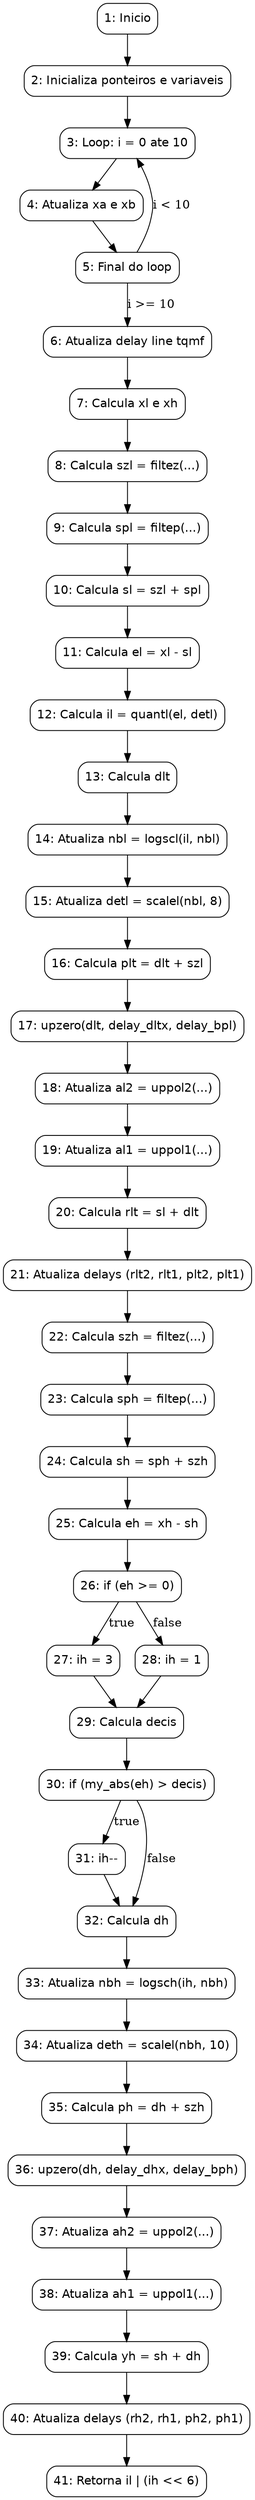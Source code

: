 digraph encode_CFG {
    node [shape=box, style=rounded, fontname="Helvetica"];
    N1 [label="1: Inicio"];
    N2 [label="2: Inicializa ponteiros e variaveis"];
    N3 [label="3: Loop: i = 0 ate 10"];
    N4 [label="4: Atualiza xa e xb"];
    N5 [label="5: Final do loop"];
    N6 [label="6: Atualiza delay line tqmf"];
    N7 [label="7: Calcula xl e xh"];
    N8 [label="8: Calcula szl = filtez(...)"];
    N9 [label="9: Calcula spl = filtep(...)"];
    N10 [label="10: Calcula sl = szl + spl"];
    N11 [label="11: Calcula el = xl - sl"];
    N12 [label="12: Calcula il = quantl(el, detl)"];
    N13 [label="13: Calcula dlt"];
    N14 [label="14: Atualiza nbl = logscl(il, nbl)"];
    N15 [label="15: Atualiza detl = scalel(nbl, 8)"];
    N16 [label="16: Calcula plt = dlt + szl"];
    N17 [label="17: upzero(dlt, delay_dltx, delay_bpl)"];
    N18 [label="18: Atualiza al2 = uppol2(...)"];
    N19 [label="19: Atualiza al1 = uppol1(...)"];
    N20 [label="20: Calcula rlt = sl + dlt"];
    N21 [label="21: Atualiza delays (rlt2, rlt1, plt2, plt1)"];
    N22 [label="22: Calcula szh = filtez(...)"];
    N23 [label="23: Calcula sph = filtep(...)"];
    N24 [label="24: Calcula sh = sph + szh"];
    N25 [label="25: Calcula eh = xh - sh"];
    N26 [label="26: if (eh >= 0)"];
    N27 [label="27: ih = 3"];
    N28 [label="28: ih = 1"];
    N29 [label="29: Calcula decis"];
    N30 [label="30: if (my_abs(eh) > decis)"];
    N31 [label="31: ih--"];
    N32 [label="32: Calcula dh"];
    N33 [label="33: Atualiza nbh = logsch(ih, nbh)"];
    N34 [label="34: Atualiza deth = scalel(nbh, 10)"];
    N35 [label="35: Calcula ph = dh + szh"];
    N36 [label="36: upzero(dh, delay_dhx, delay_bph)"];
    N37 [label="37: Atualiza ah2 = uppol2(...)"];
    N38 [label="38: Atualiza ah1 = uppol1(...)"];
    N39 [label="39: Calcula yh = sh + dh"];
    N40 [label="40: Atualiza delays (rh2, rh1, ph2, ph1)"];
    N41 [label="41: Retorna il | (ih << 6)"];
    N1 -> N2;
    N2 -> N3;
    N3 -> N4 -> N5;
    N5 -> N3 [label="i < 10"];
    N5 -> N6 [label="i >= 10"];
    N6 -> N7;
    N7 -> N8;
    N8 -> N9;
    N9 -> N10;
    N10 -> N11;
    N11 -> N12;
    N12 -> N13;
    N13 -> N14;
    N14 -> N15;
    N15 -> N16;
    N16 -> N17;
    N17 -> N18;
    N18 -> N19;
    N19 -> N20;
    N20 -> N21;
    N21 -> N22;
    N22 -> N23;
    N23 -> N24;
    N24 -> N25;
    N25 -> N26;
    N26 -> N27 [label="true"];
    N26 -> N28 [label="false"];
    N27 -> N29;
    N28 -> N29;
    N29 -> N30;
    N30 -> N31 [label="true"];
    N30 -> N32 [label="false"];
    N31 -> N32;
    N32 -> N33;
    N33 -> N34;
    N34 -> N35;
    N35 -> N36;
    N36 -> N37;
    N37 -> N38;
    N38 -> N39;
    N39 -> N40;
    N40 -> N41;
}